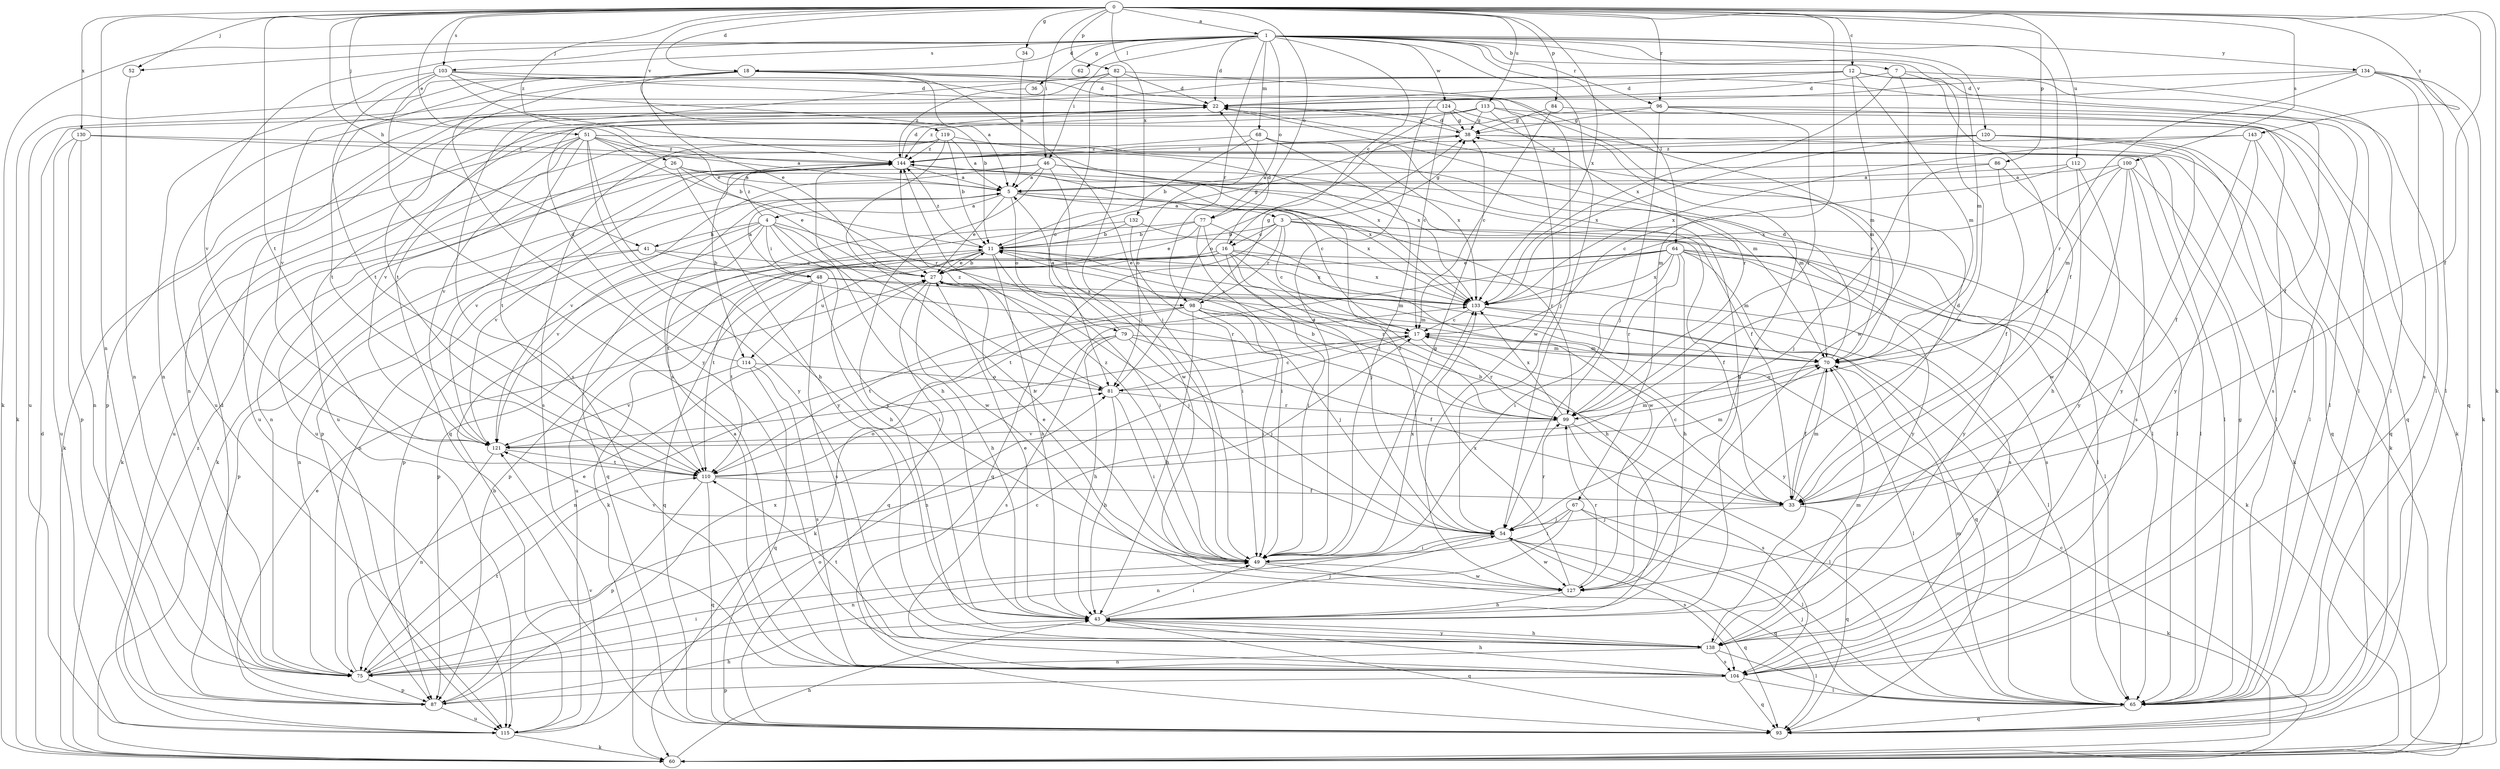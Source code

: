 strict digraph  {
0;
1;
3;
4;
5;
7;
11;
12;
16;
17;
18;
22;
26;
27;
33;
34;
36;
38;
41;
43;
46;
48;
49;
51;
52;
54;
60;
62;
64;
65;
67;
68;
70;
75;
77;
79;
81;
82;
84;
86;
87;
93;
96;
98;
99;
100;
103;
104;
110;
112;
113;
114;
115;
119;
120;
121;
124;
127;
130;
132;
133;
134;
138;
143;
144;
0 -> 1  [label=a];
0 -> 12  [label=c];
0 -> 18  [label=d];
0 -> 26  [label=e];
0 -> 33  [label=f];
0 -> 34  [label=g];
0 -> 41  [label=h];
0 -> 46  [label=i];
0 -> 51  [label=j];
0 -> 52  [label=j];
0 -> 60  [label=k];
0 -> 67  [label=m];
0 -> 75  [label=n];
0 -> 77  [label=o];
0 -> 82  [label=p];
0 -> 84  [label=p];
0 -> 86  [label=p];
0 -> 96  [label=r];
0 -> 100  [label=s];
0 -> 103  [label=s];
0 -> 110  [label=t];
0 -> 112  [label=u];
0 -> 113  [label=u];
0 -> 119  [label=v];
0 -> 130  [label=x];
0 -> 132  [label=x];
0 -> 133  [label=x];
0 -> 143  [label=z];
0 -> 144  [label=z];
1 -> 7  [label=b];
1 -> 16  [label=c];
1 -> 18  [label=d];
1 -> 22  [label=d];
1 -> 33  [label=f];
1 -> 36  [label=g];
1 -> 46  [label=i];
1 -> 52  [label=j];
1 -> 54  [label=j];
1 -> 60  [label=k];
1 -> 62  [label=l];
1 -> 64  [label=l];
1 -> 68  [label=m];
1 -> 70  [label=m];
1 -> 77  [label=o];
1 -> 96  [label=r];
1 -> 98  [label=r];
1 -> 103  [label=s];
1 -> 120  [label=v];
1 -> 121  [label=v];
1 -> 124  [label=w];
1 -> 127  [label=w];
1 -> 134  [label=y];
3 -> 11  [label=b];
3 -> 16  [label=c];
3 -> 17  [label=c];
3 -> 33  [label=f];
3 -> 38  [label=g];
3 -> 65  [label=l];
3 -> 93  [label=q];
3 -> 98  [label=r];
3 -> 138  [label=y];
4 -> 41  [label=h];
4 -> 43  [label=h];
4 -> 48  [label=i];
4 -> 49  [label=i];
4 -> 75  [label=n];
4 -> 93  [label=q];
4 -> 98  [label=r];
4 -> 121  [label=v];
4 -> 127  [label=w];
4 -> 144  [label=z];
5 -> 3  [label=a];
5 -> 4  [label=a];
5 -> 27  [label=e];
5 -> 79  [label=o];
5 -> 99  [label=r];
5 -> 121  [label=v];
5 -> 133  [label=x];
7 -> 22  [label=d];
7 -> 33  [label=f];
7 -> 65  [label=l];
7 -> 127  [label=w];
7 -> 133  [label=x];
11 -> 27  [label=e];
11 -> 38  [label=g];
11 -> 43  [label=h];
11 -> 49  [label=i];
11 -> 70  [label=m];
11 -> 110  [label=t];
11 -> 114  [label=u];
11 -> 133  [label=x];
11 -> 144  [label=z];
12 -> 22  [label=d];
12 -> 33  [label=f];
12 -> 65  [label=l];
12 -> 70  [label=m];
12 -> 99  [label=r];
12 -> 115  [label=u];
12 -> 121  [label=v];
16 -> 22  [label=d];
16 -> 27  [label=e];
16 -> 43  [label=h];
16 -> 49  [label=i];
16 -> 60  [label=k];
16 -> 87  [label=p];
16 -> 99  [label=r];
16 -> 104  [label=s];
16 -> 115  [label=u];
16 -> 133  [label=x];
17 -> 70  [label=m];
17 -> 75  [label=n];
17 -> 99  [label=r];
17 -> 121  [label=v];
18 -> 5  [label=a];
18 -> 22  [label=d];
18 -> 27  [label=e];
18 -> 49  [label=i];
18 -> 60  [label=k];
18 -> 65  [label=l];
18 -> 70  [label=m];
18 -> 110  [label=t];
18 -> 115  [label=u];
18 -> 138  [label=y];
22 -> 38  [label=g];
22 -> 87  [label=p];
26 -> 5  [label=a];
26 -> 27  [label=e];
26 -> 75  [label=n];
26 -> 133  [label=x];
26 -> 138  [label=y];
27 -> 11  [label=b];
27 -> 43  [label=h];
27 -> 54  [label=j];
27 -> 70  [label=m];
27 -> 93  [label=q];
27 -> 133  [label=x];
33 -> 11  [label=b];
33 -> 17  [label=c];
33 -> 22  [label=d];
33 -> 54  [label=j];
33 -> 70  [label=m];
33 -> 93  [label=q];
34 -> 5  [label=a];
36 -> 144  [label=z];
38 -> 22  [label=d];
38 -> 65  [label=l];
38 -> 93  [label=q];
38 -> 144  [label=z];
41 -> 27  [label=e];
41 -> 75  [label=n];
41 -> 87  [label=p];
41 -> 99  [label=r];
43 -> 27  [label=e];
43 -> 49  [label=i];
43 -> 54  [label=j];
43 -> 93  [label=q];
43 -> 138  [label=y];
46 -> 5  [label=a];
46 -> 33  [label=f];
46 -> 60  [label=k];
46 -> 70  [label=m];
46 -> 121  [label=v];
46 -> 127  [label=w];
46 -> 138  [label=y];
48 -> 5  [label=a];
48 -> 49  [label=i];
48 -> 65  [label=l];
48 -> 93  [label=q];
48 -> 104  [label=s];
48 -> 110  [label=t];
48 -> 133  [label=x];
49 -> 27  [label=e];
49 -> 38  [label=g];
49 -> 93  [label=q];
49 -> 121  [label=v];
49 -> 127  [label=w];
49 -> 133  [label=x];
49 -> 144  [label=z];
51 -> 5  [label=a];
51 -> 11  [label=b];
51 -> 43  [label=h];
51 -> 60  [label=k];
51 -> 65  [label=l];
51 -> 70  [label=m];
51 -> 93  [label=q];
51 -> 110  [label=t];
51 -> 121  [label=v];
51 -> 138  [label=y];
51 -> 144  [label=z];
52 -> 75  [label=n];
54 -> 49  [label=i];
54 -> 75  [label=n];
54 -> 93  [label=q];
54 -> 99  [label=r];
54 -> 104  [label=s];
54 -> 127  [label=w];
54 -> 144  [label=z];
60 -> 17  [label=c];
60 -> 22  [label=d];
60 -> 43  [label=h];
64 -> 27  [label=e];
64 -> 43  [label=h];
64 -> 49  [label=i];
64 -> 60  [label=k];
64 -> 65  [label=l];
64 -> 70  [label=m];
64 -> 87  [label=p];
64 -> 99  [label=r];
64 -> 104  [label=s];
64 -> 110  [label=t];
64 -> 133  [label=x];
65 -> 38  [label=g];
65 -> 54  [label=j];
65 -> 70  [label=m];
65 -> 93  [label=q];
67 -> 49  [label=i];
67 -> 54  [label=j];
67 -> 60  [label=k];
67 -> 65  [label=l];
67 -> 75  [label=n];
68 -> 11  [label=b];
68 -> 43  [label=h];
68 -> 49  [label=i];
68 -> 81  [label=o];
68 -> 133  [label=x];
68 -> 144  [label=z];
70 -> 22  [label=d];
70 -> 33  [label=f];
70 -> 65  [label=l];
70 -> 81  [label=o];
75 -> 17  [label=c];
75 -> 27  [label=e];
75 -> 49  [label=i];
75 -> 87  [label=p];
75 -> 110  [label=t];
77 -> 11  [label=b];
77 -> 27  [label=e];
77 -> 49  [label=i];
77 -> 54  [label=j];
77 -> 87  [label=p];
77 -> 127  [label=w];
79 -> 5  [label=a];
79 -> 33  [label=f];
79 -> 43  [label=h];
79 -> 54  [label=j];
79 -> 70  [label=m];
79 -> 75  [label=n];
79 -> 104  [label=s];
81 -> 17  [label=c];
81 -> 43  [label=h];
81 -> 49  [label=i];
81 -> 99  [label=r];
81 -> 144  [label=z];
82 -> 22  [label=d];
82 -> 49  [label=i];
82 -> 54  [label=j];
82 -> 81  [label=o];
82 -> 104  [label=s];
82 -> 110  [label=t];
84 -> 17  [label=c];
84 -> 38  [label=g];
84 -> 104  [label=s];
86 -> 5  [label=a];
86 -> 33  [label=f];
86 -> 54  [label=j];
86 -> 65  [label=l];
87 -> 22  [label=d];
87 -> 27  [label=e];
87 -> 43  [label=h];
87 -> 115  [label=u];
87 -> 133  [label=x];
96 -> 38  [label=g];
96 -> 54  [label=j];
96 -> 65  [label=l];
96 -> 75  [label=n];
96 -> 99  [label=r];
96 -> 104  [label=s];
98 -> 17  [label=c];
98 -> 38  [label=g];
98 -> 43  [label=h];
98 -> 49  [label=i];
98 -> 54  [label=j];
98 -> 60  [label=k];
98 -> 110  [label=t];
98 -> 138  [label=y];
99 -> 11  [label=b];
99 -> 65  [label=l];
99 -> 104  [label=s];
99 -> 121  [label=v];
99 -> 133  [label=x];
100 -> 5  [label=a];
100 -> 60  [label=k];
100 -> 65  [label=l];
100 -> 70  [label=m];
100 -> 104  [label=s];
100 -> 127  [label=w];
100 -> 133  [label=x];
103 -> 11  [label=b];
103 -> 22  [label=d];
103 -> 27  [label=e];
103 -> 75  [label=n];
103 -> 104  [label=s];
103 -> 110  [label=t];
103 -> 127  [label=w];
104 -> 5  [label=a];
104 -> 43  [label=h];
104 -> 65  [label=l];
104 -> 87  [label=p];
104 -> 93  [label=q];
110 -> 33  [label=f];
110 -> 70  [label=m];
110 -> 81  [label=o];
110 -> 87  [label=p];
110 -> 93  [label=q];
112 -> 5  [label=a];
112 -> 17  [label=c];
112 -> 43  [label=h];
112 -> 138  [label=y];
113 -> 38  [label=g];
113 -> 60  [label=k];
113 -> 70  [label=m];
113 -> 81  [label=o];
113 -> 99  [label=r];
113 -> 115  [label=u];
113 -> 121  [label=v];
114 -> 22  [label=d];
114 -> 81  [label=o];
114 -> 93  [label=q];
114 -> 104  [label=s];
114 -> 121  [label=v];
115 -> 11  [label=b];
115 -> 60  [label=k];
115 -> 81  [label=o];
115 -> 121  [label=v];
115 -> 144  [label=z];
119 -> 5  [label=a];
119 -> 11  [label=b];
119 -> 81  [label=o];
119 -> 104  [label=s];
119 -> 115  [label=u];
119 -> 133  [label=x];
119 -> 144  [label=z];
120 -> 60  [label=k];
120 -> 65  [label=l];
120 -> 115  [label=u];
120 -> 133  [label=x];
120 -> 138  [label=y];
120 -> 144  [label=z];
121 -> 70  [label=m];
121 -> 75  [label=n];
121 -> 110  [label=t];
124 -> 17  [label=c];
124 -> 38  [label=g];
124 -> 93  [label=q];
124 -> 115  [label=u];
124 -> 127  [label=w];
124 -> 144  [label=z];
127 -> 43  [label=h];
127 -> 99  [label=r];
127 -> 133  [label=x];
130 -> 75  [label=n];
130 -> 87  [label=p];
130 -> 115  [label=u];
130 -> 133  [label=x];
130 -> 144  [label=z];
132 -> 11  [label=b];
132 -> 49  [label=i];
132 -> 110  [label=t];
132 -> 138  [label=y];
133 -> 17  [label=c];
133 -> 65  [label=l];
133 -> 93  [label=q];
134 -> 22  [label=d];
134 -> 49  [label=i];
134 -> 60  [label=k];
134 -> 65  [label=l];
134 -> 93  [label=q];
134 -> 99  [label=r];
134 -> 104  [label=s];
138 -> 43  [label=h];
138 -> 65  [label=l];
138 -> 70  [label=m];
138 -> 75  [label=n];
138 -> 104  [label=s];
138 -> 110  [label=t];
143 -> 33  [label=f];
143 -> 93  [label=q];
143 -> 133  [label=x];
143 -> 138  [label=y];
143 -> 144  [label=z];
144 -> 5  [label=a];
144 -> 17  [label=c];
144 -> 22  [label=d];
144 -> 43  [label=h];
144 -> 60  [label=k];
144 -> 65  [label=l];
144 -> 87  [label=p];
144 -> 121  [label=v];
144 -> 114  [label=b];
}
